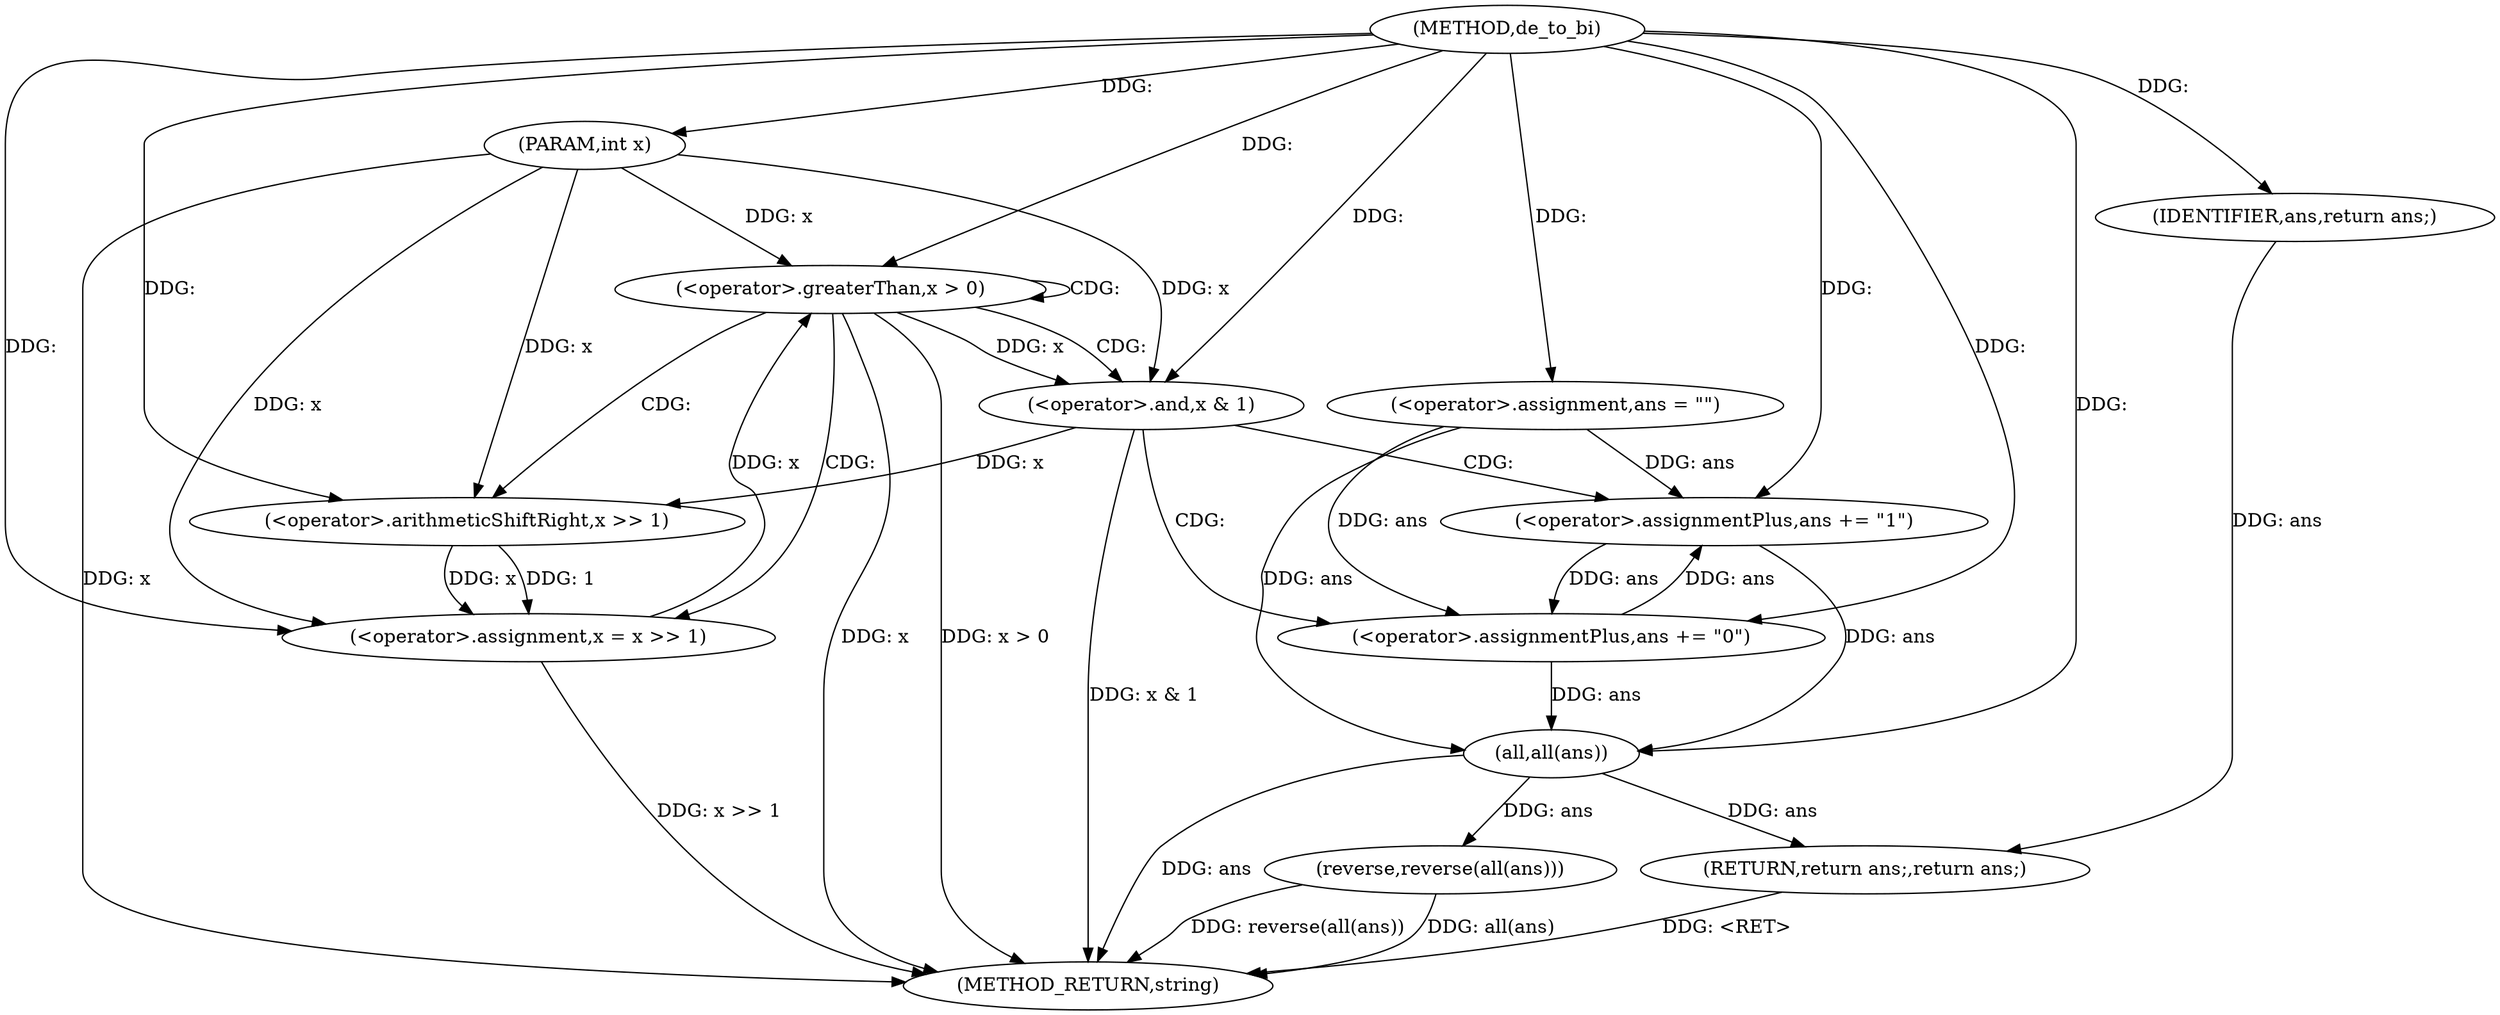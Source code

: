 digraph "de_to_bi" {  
"1000120" [label = "(METHOD,de_to_bi)" ]
"1000153" [label = "(METHOD_RETURN,string)" ]
"1000121" [label = "(PARAM,int x)" ]
"1000124" [label = "(<operator>.assignment,ans = \"\")" ]
"1000148" [label = "(reverse,reverse(all(ans)))" ]
"1000151" [label = "(RETURN,return ans;,return ans;)" ]
"1000128" [label = "(<operator>.greaterThan,x > 0)" ]
"1000152" [label = "(IDENTIFIER,ans,return ans;)" ]
"1000143" [label = "(<operator>.assignment,x = x >> 1)" ]
"1000149" [label = "(all,all(ans))" ]
"1000133" [label = "(<operator>.and,x & 1)" ]
"1000136" [label = "(<operator>.assignmentPlus,ans += \"1\")" ]
"1000140" [label = "(<operator>.assignmentPlus,ans += \"0\")" ]
"1000145" [label = "(<operator>.arithmeticShiftRight,x >> 1)" ]
  "1000121" -> "1000153"  [ label = "DDG: x"] 
  "1000128" -> "1000153"  [ label = "DDG: x"] 
  "1000128" -> "1000153"  [ label = "DDG: x > 0"] 
  "1000149" -> "1000153"  [ label = "DDG: ans"] 
  "1000148" -> "1000153"  [ label = "DDG: all(ans)"] 
  "1000148" -> "1000153"  [ label = "DDG: reverse(all(ans))"] 
  "1000133" -> "1000153"  [ label = "DDG: x & 1"] 
  "1000143" -> "1000153"  [ label = "DDG: x >> 1"] 
  "1000151" -> "1000153"  [ label = "DDG: <RET>"] 
  "1000120" -> "1000121"  [ label = "DDG: "] 
  "1000120" -> "1000124"  [ label = "DDG: "] 
  "1000152" -> "1000151"  [ label = "DDG: ans"] 
  "1000149" -> "1000151"  [ label = "DDG: ans"] 
  "1000149" -> "1000148"  [ label = "DDG: ans"] 
  "1000120" -> "1000152"  [ label = "DDG: "] 
  "1000143" -> "1000128"  [ label = "DDG: x"] 
  "1000121" -> "1000128"  [ label = "DDG: x"] 
  "1000120" -> "1000128"  [ label = "DDG: "] 
  "1000145" -> "1000143"  [ label = "DDG: x"] 
  "1000145" -> "1000143"  [ label = "DDG: 1"] 
  "1000124" -> "1000149"  [ label = "DDG: ans"] 
  "1000140" -> "1000149"  [ label = "DDG: ans"] 
  "1000136" -> "1000149"  [ label = "DDG: ans"] 
  "1000120" -> "1000149"  [ label = "DDG: "] 
  "1000120" -> "1000136"  [ label = "DDG: "] 
  "1000121" -> "1000143"  [ label = "DDG: x"] 
  "1000120" -> "1000143"  [ label = "DDG: "] 
  "1000128" -> "1000133"  [ label = "DDG: x"] 
  "1000121" -> "1000133"  [ label = "DDG: x"] 
  "1000120" -> "1000133"  [ label = "DDG: "] 
  "1000124" -> "1000136"  [ label = "DDG: ans"] 
  "1000140" -> "1000136"  [ label = "DDG: ans"] 
  "1000120" -> "1000140"  [ label = "DDG: "] 
  "1000133" -> "1000145"  [ label = "DDG: x"] 
  "1000121" -> "1000145"  [ label = "DDG: x"] 
  "1000120" -> "1000145"  [ label = "DDG: "] 
  "1000124" -> "1000140"  [ label = "DDG: ans"] 
  "1000136" -> "1000140"  [ label = "DDG: ans"] 
  "1000128" -> "1000128"  [ label = "CDG: "] 
  "1000128" -> "1000145"  [ label = "CDG: "] 
  "1000128" -> "1000133"  [ label = "CDG: "] 
  "1000128" -> "1000143"  [ label = "CDG: "] 
  "1000133" -> "1000136"  [ label = "CDG: "] 
  "1000133" -> "1000140"  [ label = "CDG: "] 
}
